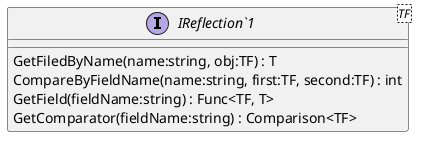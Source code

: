 @startuml
interface "IReflection`1"<TF> {
    GetFiledByName(name:string, obj:TF) : T
    CompareByFieldName(name:string, first:TF, second:TF) : int
    GetField(fieldName:string) : Func<TF, T>
    GetComparator(fieldName:string) : Comparison<TF>
}
@enduml
